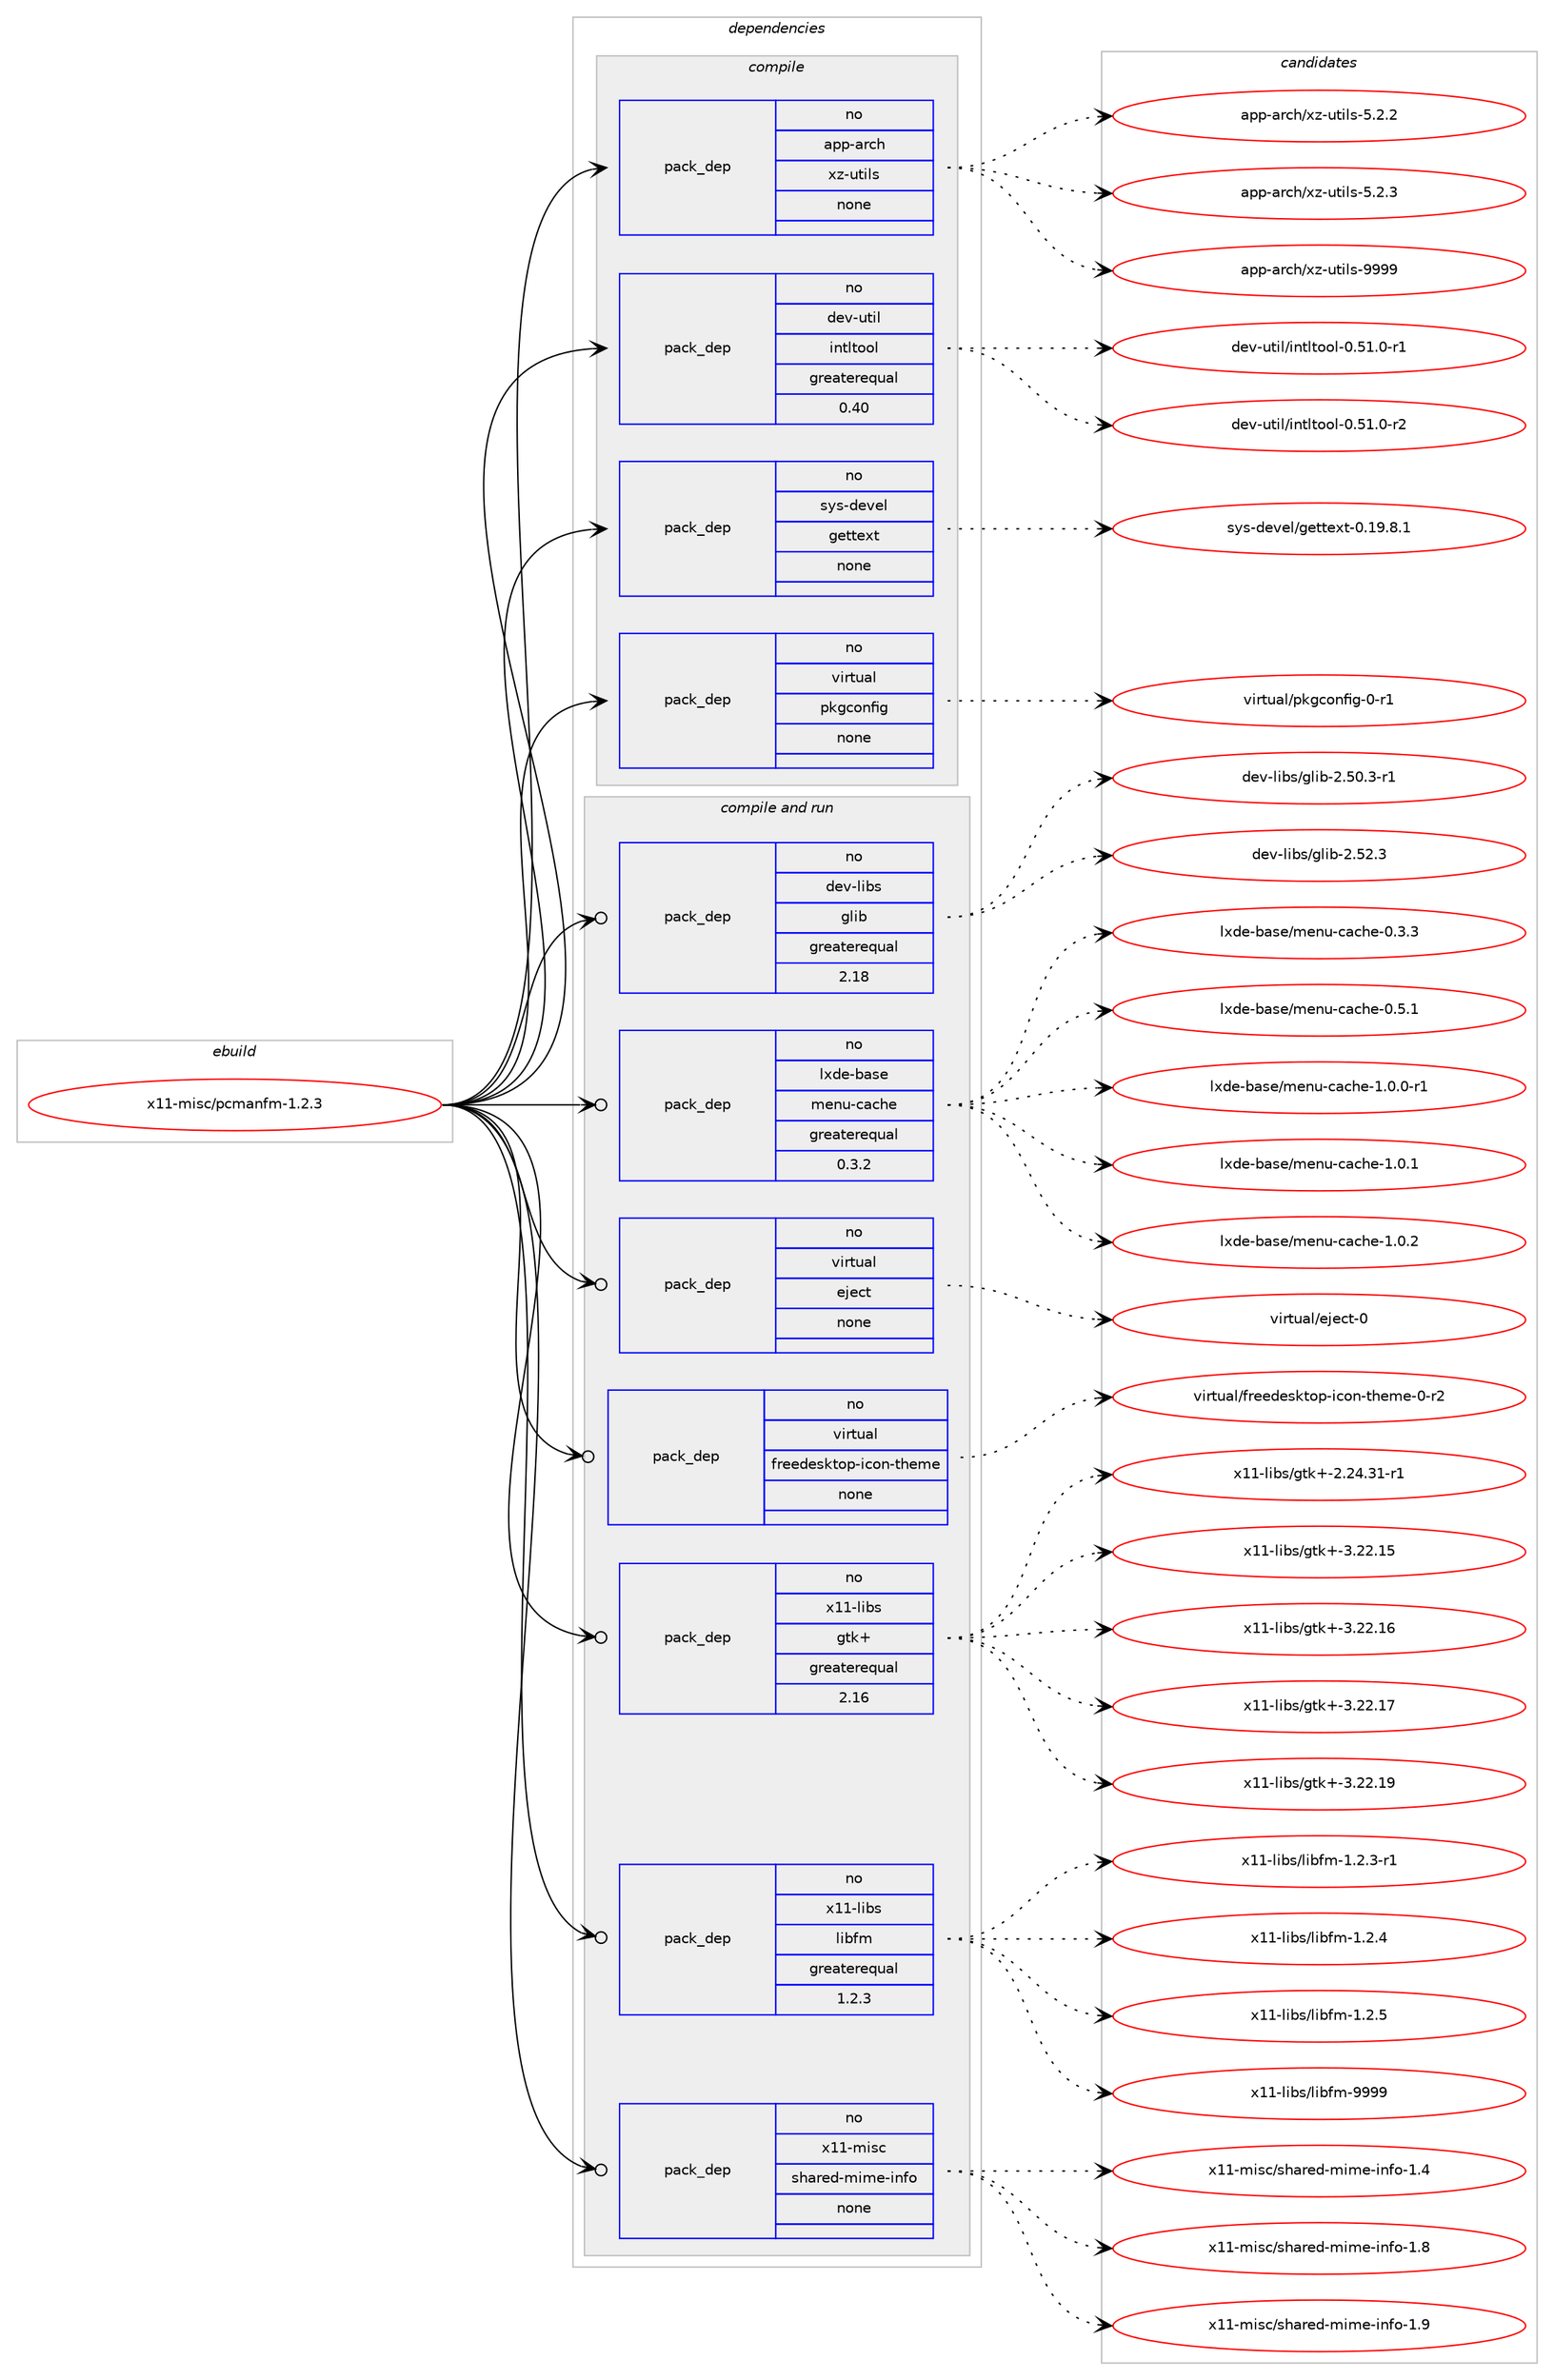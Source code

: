digraph prolog {

# *************
# Graph options
# *************

newrank=true;
concentrate=true;
compound=true;
graph [rankdir=LR,fontname=Helvetica,fontsize=10,ranksep=1.5];#, ranksep=2.5, nodesep=0.2];
edge  [arrowhead=vee];
node  [fontname=Helvetica,fontsize=10];

# **********
# The ebuild
# **********

subgraph cluster_leftcol {
color=gray;
rank=same;
label=<<i>ebuild</i>>;
id [label="x11-misc/pcmanfm-1.2.3", color=red, width=4, href="../x11-misc/pcmanfm-1.2.3.svg"];
}

# ****************
# The dependencies
# ****************

subgraph cluster_midcol {
color=gray;
label=<<i>dependencies</i>>;
subgraph cluster_compile {
fillcolor="#eeeeee";
style=filled;
label=<<i>compile</i>>;
subgraph pack390399 {
dependency523435 [label=<<TABLE BORDER="0" CELLBORDER="1" CELLSPACING="0" CELLPADDING="4" WIDTH="220"><TR><TD ROWSPAN="6" CELLPADDING="30">pack_dep</TD></TR><TR><TD WIDTH="110">no</TD></TR><TR><TD>app-arch</TD></TR><TR><TD>xz-utils</TD></TR><TR><TD>none</TD></TR><TR><TD></TD></TR></TABLE>>, shape=none, color=blue];
}
id:e -> dependency523435:w [weight=20,style="solid",arrowhead="vee"];
subgraph pack390400 {
dependency523436 [label=<<TABLE BORDER="0" CELLBORDER="1" CELLSPACING="0" CELLPADDING="4" WIDTH="220"><TR><TD ROWSPAN="6" CELLPADDING="30">pack_dep</TD></TR><TR><TD WIDTH="110">no</TD></TR><TR><TD>dev-util</TD></TR><TR><TD>intltool</TD></TR><TR><TD>greaterequal</TD></TR><TR><TD>0.40</TD></TR></TABLE>>, shape=none, color=blue];
}
id:e -> dependency523436:w [weight=20,style="solid",arrowhead="vee"];
subgraph pack390401 {
dependency523437 [label=<<TABLE BORDER="0" CELLBORDER="1" CELLSPACING="0" CELLPADDING="4" WIDTH="220"><TR><TD ROWSPAN="6" CELLPADDING="30">pack_dep</TD></TR><TR><TD WIDTH="110">no</TD></TR><TR><TD>sys-devel</TD></TR><TR><TD>gettext</TD></TR><TR><TD>none</TD></TR><TR><TD></TD></TR></TABLE>>, shape=none, color=blue];
}
id:e -> dependency523437:w [weight=20,style="solid",arrowhead="vee"];
subgraph pack390402 {
dependency523438 [label=<<TABLE BORDER="0" CELLBORDER="1" CELLSPACING="0" CELLPADDING="4" WIDTH="220"><TR><TD ROWSPAN="6" CELLPADDING="30">pack_dep</TD></TR><TR><TD WIDTH="110">no</TD></TR><TR><TD>virtual</TD></TR><TR><TD>pkgconfig</TD></TR><TR><TD>none</TD></TR><TR><TD></TD></TR></TABLE>>, shape=none, color=blue];
}
id:e -> dependency523438:w [weight=20,style="solid",arrowhead="vee"];
}
subgraph cluster_compileandrun {
fillcolor="#eeeeee";
style=filled;
label=<<i>compile and run</i>>;
subgraph pack390403 {
dependency523439 [label=<<TABLE BORDER="0" CELLBORDER="1" CELLSPACING="0" CELLPADDING="4" WIDTH="220"><TR><TD ROWSPAN="6" CELLPADDING="30">pack_dep</TD></TR><TR><TD WIDTH="110">no</TD></TR><TR><TD>dev-libs</TD></TR><TR><TD>glib</TD></TR><TR><TD>greaterequal</TD></TR><TR><TD>2.18</TD></TR></TABLE>>, shape=none, color=blue];
}
id:e -> dependency523439:w [weight=20,style="solid",arrowhead="odotvee"];
subgraph pack390404 {
dependency523440 [label=<<TABLE BORDER="0" CELLBORDER="1" CELLSPACING="0" CELLPADDING="4" WIDTH="220"><TR><TD ROWSPAN="6" CELLPADDING="30">pack_dep</TD></TR><TR><TD WIDTH="110">no</TD></TR><TR><TD>lxde-base</TD></TR><TR><TD>menu-cache</TD></TR><TR><TD>greaterequal</TD></TR><TR><TD>0.3.2</TD></TR></TABLE>>, shape=none, color=blue];
}
id:e -> dependency523440:w [weight=20,style="solid",arrowhead="odotvee"];
subgraph pack390405 {
dependency523441 [label=<<TABLE BORDER="0" CELLBORDER="1" CELLSPACING="0" CELLPADDING="4" WIDTH="220"><TR><TD ROWSPAN="6" CELLPADDING="30">pack_dep</TD></TR><TR><TD WIDTH="110">no</TD></TR><TR><TD>virtual</TD></TR><TR><TD>eject</TD></TR><TR><TD>none</TD></TR><TR><TD></TD></TR></TABLE>>, shape=none, color=blue];
}
id:e -> dependency523441:w [weight=20,style="solid",arrowhead="odotvee"];
subgraph pack390406 {
dependency523442 [label=<<TABLE BORDER="0" CELLBORDER="1" CELLSPACING="0" CELLPADDING="4" WIDTH="220"><TR><TD ROWSPAN="6" CELLPADDING="30">pack_dep</TD></TR><TR><TD WIDTH="110">no</TD></TR><TR><TD>virtual</TD></TR><TR><TD>freedesktop-icon-theme</TD></TR><TR><TD>none</TD></TR><TR><TD></TD></TR></TABLE>>, shape=none, color=blue];
}
id:e -> dependency523442:w [weight=20,style="solid",arrowhead="odotvee"];
subgraph pack390407 {
dependency523443 [label=<<TABLE BORDER="0" CELLBORDER="1" CELLSPACING="0" CELLPADDING="4" WIDTH="220"><TR><TD ROWSPAN="6" CELLPADDING="30">pack_dep</TD></TR><TR><TD WIDTH="110">no</TD></TR><TR><TD>x11-libs</TD></TR><TR><TD>gtk+</TD></TR><TR><TD>greaterequal</TD></TR><TR><TD>2.16</TD></TR></TABLE>>, shape=none, color=blue];
}
id:e -> dependency523443:w [weight=20,style="solid",arrowhead="odotvee"];
subgraph pack390408 {
dependency523444 [label=<<TABLE BORDER="0" CELLBORDER="1" CELLSPACING="0" CELLPADDING="4" WIDTH="220"><TR><TD ROWSPAN="6" CELLPADDING="30">pack_dep</TD></TR><TR><TD WIDTH="110">no</TD></TR><TR><TD>x11-libs</TD></TR><TR><TD>libfm</TD></TR><TR><TD>greaterequal</TD></TR><TR><TD>1.2.3</TD></TR></TABLE>>, shape=none, color=blue];
}
id:e -> dependency523444:w [weight=20,style="solid",arrowhead="odotvee"];
subgraph pack390409 {
dependency523445 [label=<<TABLE BORDER="0" CELLBORDER="1" CELLSPACING="0" CELLPADDING="4" WIDTH="220"><TR><TD ROWSPAN="6" CELLPADDING="30">pack_dep</TD></TR><TR><TD WIDTH="110">no</TD></TR><TR><TD>x11-misc</TD></TR><TR><TD>shared-mime-info</TD></TR><TR><TD>none</TD></TR><TR><TD></TD></TR></TABLE>>, shape=none, color=blue];
}
id:e -> dependency523445:w [weight=20,style="solid",arrowhead="odotvee"];
}
subgraph cluster_run {
fillcolor="#eeeeee";
style=filled;
label=<<i>run</i>>;
}
}

# **************
# The candidates
# **************

subgraph cluster_choices {
rank=same;
color=gray;
label=<<i>candidates</i>>;

subgraph choice390399 {
color=black;
nodesep=1;
choice971121124597114991044712012245117116105108115455346504650 [label="app-arch/xz-utils-5.2.2", color=red, width=4,href="../app-arch/xz-utils-5.2.2.svg"];
choice971121124597114991044712012245117116105108115455346504651 [label="app-arch/xz-utils-5.2.3", color=red, width=4,href="../app-arch/xz-utils-5.2.3.svg"];
choice9711211245971149910447120122451171161051081154557575757 [label="app-arch/xz-utils-9999", color=red, width=4,href="../app-arch/xz-utils-9999.svg"];
dependency523435:e -> choice971121124597114991044712012245117116105108115455346504650:w [style=dotted,weight="100"];
dependency523435:e -> choice971121124597114991044712012245117116105108115455346504651:w [style=dotted,weight="100"];
dependency523435:e -> choice9711211245971149910447120122451171161051081154557575757:w [style=dotted,weight="100"];
}
subgraph choice390400 {
color=black;
nodesep=1;
choice1001011184511711610510847105110116108116111111108454846534946484511449 [label="dev-util/intltool-0.51.0-r1", color=red, width=4,href="../dev-util/intltool-0.51.0-r1.svg"];
choice1001011184511711610510847105110116108116111111108454846534946484511450 [label="dev-util/intltool-0.51.0-r2", color=red, width=4,href="../dev-util/intltool-0.51.0-r2.svg"];
dependency523436:e -> choice1001011184511711610510847105110116108116111111108454846534946484511449:w [style=dotted,weight="100"];
dependency523436:e -> choice1001011184511711610510847105110116108116111111108454846534946484511450:w [style=dotted,weight="100"];
}
subgraph choice390401 {
color=black;
nodesep=1;
choice1151211154510010111810110847103101116116101120116454846495746564649 [label="sys-devel/gettext-0.19.8.1", color=red, width=4,href="../sys-devel/gettext-0.19.8.1.svg"];
dependency523437:e -> choice1151211154510010111810110847103101116116101120116454846495746564649:w [style=dotted,weight="100"];
}
subgraph choice390402 {
color=black;
nodesep=1;
choice11810511411611797108471121071039911111010210510345484511449 [label="virtual/pkgconfig-0-r1", color=red, width=4,href="../virtual/pkgconfig-0-r1.svg"];
dependency523438:e -> choice11810511411611797108471121071039911111010210510345484511449:w [style=dotted,weight="100"];
}
subgraph choice390403 {
color=black;
nodesep=1;
choice10010111845108105981154710310810598455046534846514511449 [label="dev-libs/glib-2.50.3-r1", color=red, width=4,href="../dev-libs/glib-2.50.3-r1.svg"];
choice1001011184510810598115471031081059845504653504651 [label="dev-libs/glib-2.52.3", color=red, width=4,href="../dev-libs/glib-2.52.3.svg"];
dependency523439:e -> choice10010111845108105981154710310810598455046534846514511449:w [style=dotted,weight="100"];
dependency523439:e -> choice1001011184510810598115471031081059845504653504651:w [style=dotted,weight="100"];
}
subgraph choice390404 {
color=black;
nodesep=1;
choice1081201001014598971151014710910111011745999799104101454846514651 [label="lxde-base/menu-cache-0.3.3", color=red, width=4,href="../lxde-base/menu-cache-0.3.3.svg"];
choice1081201001014598971151014710910111011745999799104101454846534649 [label="lxde-base/menu-cache-0.5.1", color=red, width=4,href="../lxde-base/menu-cache-0.5.1.svg"];
choice10812010010145989711510147109101110117459997991041014549464846484511449 [label="lxde-base/menu-cache-1.0.0-r1", color=red, width=4,href="../lxde-base/menu-cache-1.0.0-r1.svg"];
choice1081201001014598971151014710910111011745999799104101454946484649 [label="lxde-base/menu-cache-1.0.1", color=red, width=4,href="../lxde-base/menu-cache-1.0.1.svg"];
choice1081201001014598971151014710910111011745999799104101454946484650 [label="lxde-base/menu-cache-1.0.2", color=red, width=4,href="../lxde-base/menu-cache-1.0.2.svg"];
dependency523440:e -> choice1081201001014598971151014710910111011745999799104101454846514651:w [style=dotted,weight="100"];
dependency523440:e -> choice1081201001014598971151014710910111011745999799104101454846534649:w [style=dotted,weight="100"];
dependency523440:e -> choice10812010010145989711510147109101110117459997991041014549464846484511449:w [style=dotted,weight="100"];
dependency523440:e -> choice1081201001014598971151014710910111011745999799104101454946484649:w [style=dotted,weight="100"];
dependency523440:e -> choice1081201001014598971151014710910111011745999799104101454946484650:w [style=dotted,weight="100"];
}
subgraph choice390405 {
color=black;
nodesep=1;
choice1181051141161179710847101106101991164548 [label="virtual/eject-0", color=red, width=4,href="../virtual/eject-0.svg"];
dependency523441:e -> choice1181051141161179710847101106101991164548:w [style=dotted,weight="100"];
}
subgraph choice390406 {
color=black;
nodesep=1;
choice118105114116117971084710211410110110010111510711611111245105991111104511610410110910145484511450 [label="virtual/freedesktop-icon-theme-0-r2", color=red, width=4,href="../virtual/freedesktop-icon-theme-0-r2.svg"];
dependency523442:e -> choice118105114116117971084710211410110110010111510711611111245105991111104511610410110910145484511450:w [style=dotted,weight="100"];
}
subgraph choice390407 {
color=black;
nodesep=1;
choice12049494510810598115471031161074345504650524651494511449 [label="x11-libs/gtk+-2.24.31-r1", color=red, width=4,href="../x11-libs/gtk+-2.24.31-r1.svg"];
choice1204949451081059811547103116107434551465050464953 [label="x11-libs/gtk+-3.22.15", color=red, width=4,href="../x11-libs/gtk+-3.22.15.svg"];
choice1204949451081059811547103116107434551465050464954 [label="x11-libs/gtk+-3.22.16", color=red, width=4,href="../x11-libs/gtk+-3.22.16.svg"];
choice1204949451081059811547103116107434551465050464955 [label="x11-libs/gtk+-3.22.17", color=red, width=4,href="../x11-libs/gtk+-3.22.17.svg"];
choice1204949451081059811547103116107434551465050464957 [label="x11-libs/gtk+-3.22.19", color=red, width=4,href="../x11-libs/gtk+-3.22.19.svg"];
dependency523443:e -> choice12049494510810598115471031161074345504650524651494511449:w [style=dotted,weight="100"];
dependency523443:e -> choice1204949451081059811547103116107434551465050464953:w [style=dotted,weight="100"];
dependency523443:e -> choice1204949451081059811547103116107434551465050464954:w [style=dotted,weight="100"];
dependency523443:e -> choice1204949451081059811547103116107434551465050464955:w [style=dotted,weight="100"];
dependency523443:e -> choice1204949451081059811547103116107434551465050464957:w [style=dotted,weight="100"];
}
subgraph choice390408 {
color=black;
nodesep=1;
choice1204949451081059811547108105981021094549465046514511449 [label="x11-libs/libfm-1.2.3-r1", color=red, width=4,href="../x11-libs/libfm-1.2.3-r1.svg"];
choice120494945108105981154710810598102109454946504652 [label="x11-libs/libfm-1.2.4", color=red, width=4,href="../x11-libs/libfm-1.2.4.svg"];
choice120494945108105981154710810598102109454946504653 [label="x11-libs/libfm-1.2.5", color=red, width=4,href="../x11-libs/libfm-1.2.5.svg"];
choice1204949451081059811547108105981021094557575757 [label="x11-libs/libfm-9999", color=red, width=4,href="../x11-libs/libfm-9999.svg"];
dependency523444:e -> choice1204949451081059811547108105981021094549465046514511449:w [style=dotted,weight="100"];
dependency523444:e -> choice120494945108105981154710810598102109454946504652:w [style=dotted,weight="100"];
dependency523444:e -> choice120494945108105981154710810598102109454946504653:w [style=dotted,weight="100"];
dependency523444:e -> choice1204949451081059811547108105981021094557575757:w [style=dotted,weight="100"];
}
subgraph choice390409 {
color=black;
nodesep=1;
choice120494945109105115994711510497114101100451091051091014510511010211145494652 [label="x11-misc/shared-mime-info-1.4", color=red, width=4,href="../x11-misc/shared-mime-info-1.4.svg"];
choice120494945109105115994711510497114101100451091051091014510511010211145494656 [label="x11-misc/shared-mime-info-1.8", color=red, width=4,href="../x11-misc/shared-mime-info-1.8.svg"];
choice120494945109105115994711510497114101100451091051091014510511010211145494657 [label="x11-misc/shared-mime-info-1.9", color=red, width=4,href="../x11-misc/shared-mime-info-1.9.svg"];
dependency523445:e -> choice120494945109105115994711510497114101100451091051091014510511010211145494652:w [style=dotted,weight="100"];
dependency523445:e -> choice120494945109105115994711510497114101100451091051091014510511010211145494656:w [style=dotted,weight="100"];
dependency523445:e -> choice120494945109105115994711510497114101100451091051091014510511010211145494657:w [style=dotted,weight="100"];
}
}

}
